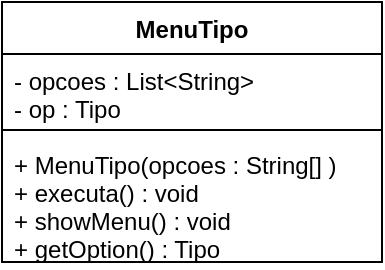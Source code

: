 <mxfile version="13.0.1" type="device"><diagram id="156TWqzqvm_quB4XYFCr" name="Page-1"><mxGraphModel dx="1102" dy="794" grid="1" gridSize="10" guides="1" tooltips="1" connect="1" arrows="1" fold="1" page="1" pageScale="1" pageWidth="1169" pageHeight="827" math="0" shadow="0"><root><mxCell id="0"/><mxCell id="1" parent="0"/><mxCell id="wLXwx-0b9c9h5c0pxnsm-17" value="MenuTipo" style="swimlane;fontStyle=1;align=center;verticalAlign=top;childLayout=stackLayout;horizontal=1;startSize=26;horizontalStack=0;resizeParent=1;resizeParentMax=0;resizeLast=0;collapsible=1;marginBottom=0;fontFamily=Helvetica;html=0;" vertex="1" parent="1"><mxGeometry x="580" y="330" width="190" height="130" as="geometry"/></mxCell><mxCell id="wLXwx-0b9c9h5c0pxnsm-18" value="- opcoes : List&lt;String&gt;&#10;- op : Tipo" style="text;strokeColor=none;fillColor=none;align=left;verticalAlign=top;spacingLeft=4;spacingRight=4;overflow=hidden;rotatable=0;points=[[0,0.5],[1,0.5]];portConstraint=eastwest;" vertex="1" parent="wLXwx-0b9c9h5c0pxnsm-17"><mxGeometry y="26" width="190" height="34" as="geometry"/></mxCell><mxCell id="wLXwx-0b9c9h5c0pxnsm-19" value="" style="line;strokeWidth=1;fillColor=none;align=left;verticalAlign=middle;spacingTop=-1;spacingLeft=3;spacingRight=3;rotatable=0;labelPosition=right;points=[];portConstraint=eastwest;" vertex="1" parent="wLXwx-0b9c9h5c0pxnsm-17"><mxGeometry y="60" width="190" height="8" as="geometry"/></mxCell><mxCell id="wLXwx-0b9c9h5c0pxnsm-20" value="+ MenuTipo(opcoes : String[] )&#10;+ executa() : void&#10;+ showMenu() : void&#10;+ getOption() : Tipo" style="text;strokeColor=none;fillColor=none;align=left;verticalAlign=top;spacingLeft=4;spacingRight=4;overflow=hidden;rotatable=0;points=[[0,0.5],[1,0.5]];portConstraint=eastwest;" vertex="1" parent="wLXwx-0b9c9h5c0pxnsm-17"><mxGeometry y="68" width="190" height="62" as="geometry"/></mxCell></root></mxGraphModel></diagram></mxfile>